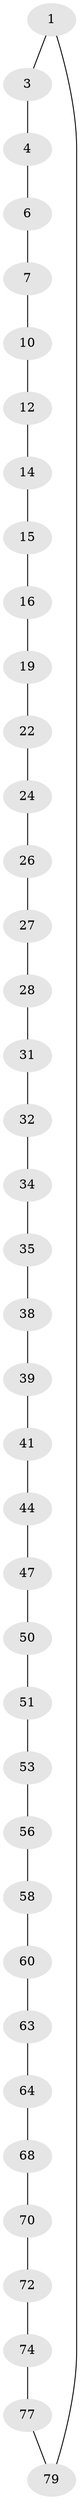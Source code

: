 // original degree distribution, {2: 1.0}
// Generated by graph-tools (version 1.1) at 2025/20/03/04/25 18:20:20]
// undirected, 39 vertices, 39 edges
graph export_dot {
graph [start="1"]
  node [color=gray90,style=filled];
  1 [super="+2"];
  3;
  4 [super="+5"];
  6;
  7 [super="+8"];
  10 [super="+11"];
  12 [super="+13"];
  14;
  15;
  16 [super="+17"];
  19 [super="+20"];
  22 [super="+23"];
  24 [super="+25"];
  26;
  27;
  28 [super="+29"];
  31;
  32 [super="+33"];
  34;
  35 [super="+36"];
  38;
  39 [super="+40"];
  41 [super="+42"];
  44 [super="+45"];
  47 [super="+48"];
  50;
  51 [super="+52"];
  53 [super="+54"];
  56 [super="+57"];
  58 [super="+59"];
  60 [super="+61"];
  63;
  64 [super="+65"];
  68 [super="+69"];
  70 [super="+71"];
  72 [super="+73"];
  74 [super="+75"];
  77 [super="+78"];
  79;
  1 -- 79;
  1 -- 3;
  3 -- 4;
  4 -- 6;
  6 -- 7;
  7 -- 10;
  10 -- 12;
  12 -- 14;
  14 -- 15;
  15 -- 16;
  16 -- 19;
  19 -- 22;
  22 -- 24;
  24 -- 26;
  26 -- 27;
  27 -- 28;
  28 -- 31;
  31 -- 32;
  32 -- 34;
  34 -- 35;
  35 -- 38;
  38 -- 39;
  39 -- 41;
  41 -- 44;
  44 -- 47;
  47 -- 50;
  50 -- 51;
  51 -- 53;
  53 -- 56;
  56 -- 58;
  58 -- 60;
  60 -- 63;
  63 -- 64;
  64 -- 68;
  68 -- 70;
  70 -- 72;
  72 -- 74;
  74 -- 77;
  77 -- 79;
}
